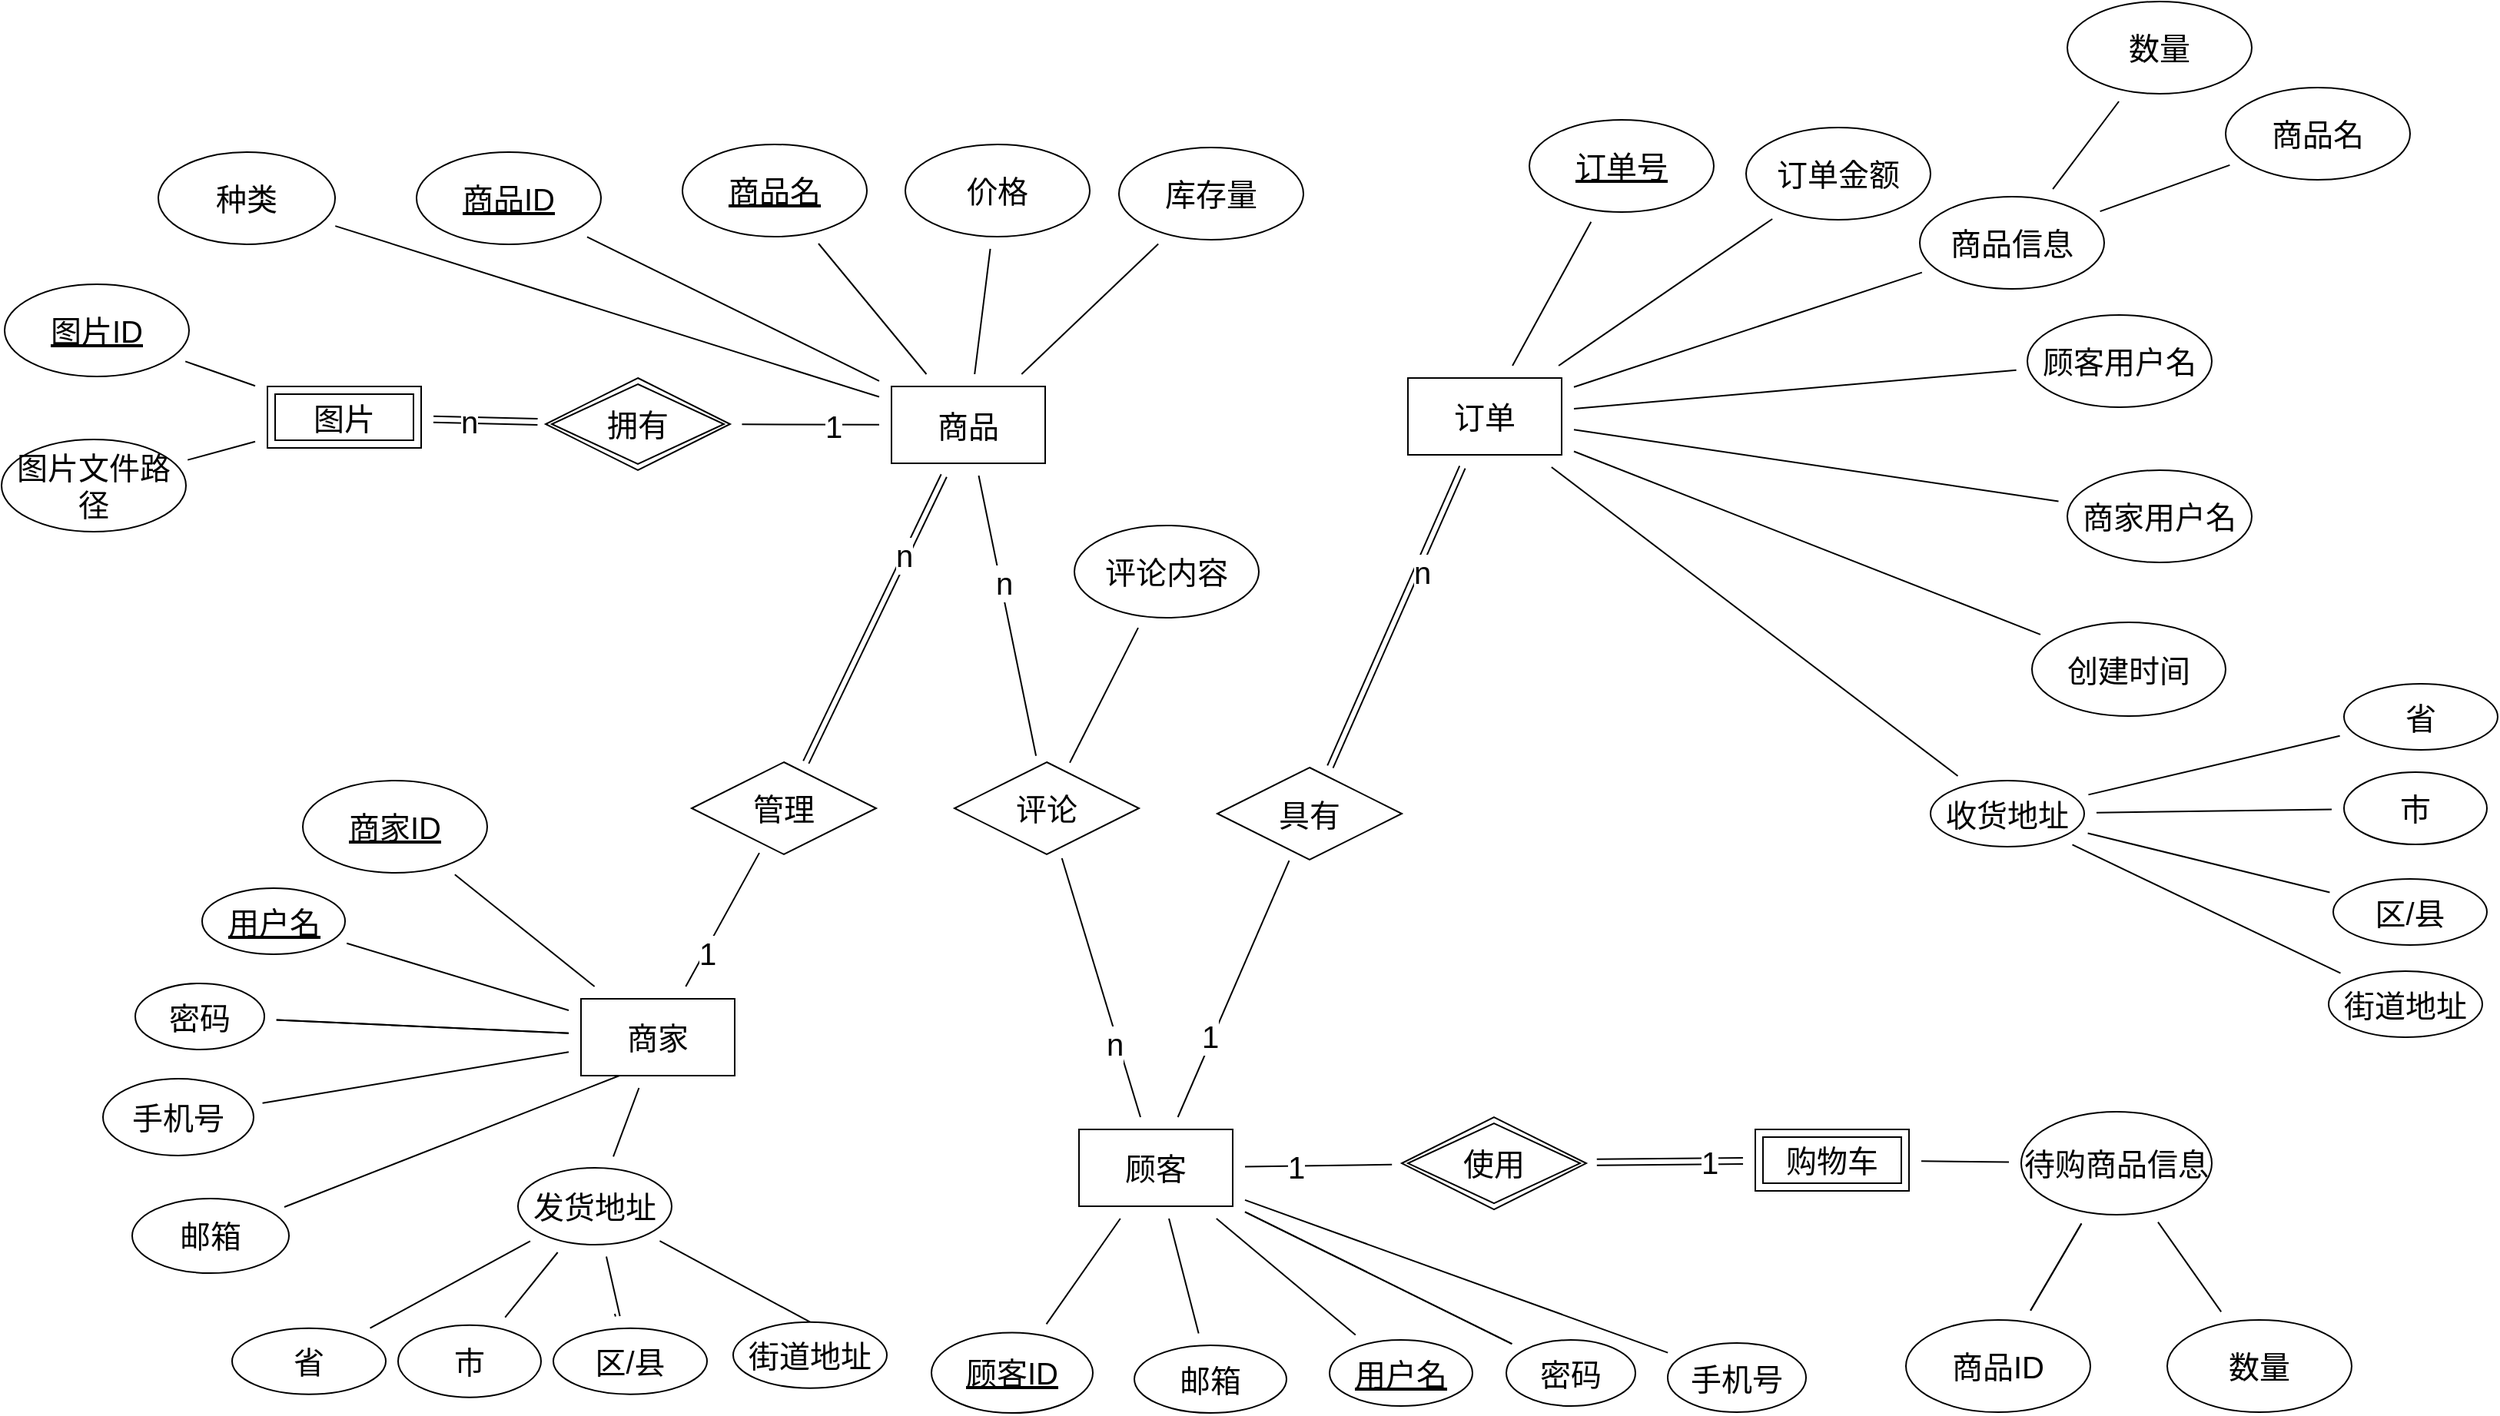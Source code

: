 <mxfile version="20.5.3" type="github">
  <diagram id="BOre7gkhwZPCpXYbug6-" name="第 1 页">
    <mxGraphModel dx="3569" dy="2564" grid="0" gridSize="10" guides="1" tooltips="1" connect="1" arrows="1" fold="1" page="0" pageScale="1" pageWidth="3300" pageHeight="4681" math="0" shadow="0">
      <root>
        <mxCell id="0" />
        <mxCell id="1" parent="0" />
        <mxCell id="WfKO5eO7l7fBKgTfZoRR-6" value="" style="edgeStyle=none;curved=1;rounded=0;orthogonalLoop=1;jettySize=auto;html=1;fontSize=20;endArrow=none;startSize=14;endSize=14;sourcePerimeterSpacing=8;targetPerimeterSpacing=8;endFill=0;" parent="1" source="ZdJB38YBU0CB17zyYlZN-1" target="WfKO5eO7l7fBKgTfZoRR-5" edge="1">
          <mxGeometry relative="1" as="geometry" />
        </mxCell>
        <mxCell id="WfKO5eO7l7fBKgTfZoRR-10" value="" style="edgeStyle=none;curved=1;rounded=0;orthogonalLoop=1;jettySize=auto;html=1;fontSize=20;endArrow=none;endFill=0;startSize=14;endSize=14;sourcePerimeterSpacing=8;targetPerimeterSpacing=8;" parent="1" source="ZdJB38YBU0CB17zyYlZN-1" target="WfKO5eO7l7fBKgTfZoRR-9" edge="1">
          <mxGeometry relative="1" as="geometry" />
        </mxCell>
        <mxCell id="WfKO5eO7l7fBKgTfZoRR-13" value="" style="edgeStyle=none;curved=1;rounded=0;orthogonalLoop=1;jettySize=auto;html=1;fontSize=20;endArrow=none;endFill=0;startSize=14;endSize=14;sourcePerimeterSpacing=8;targetPerimeterSpacing=8;" parent="1" source="ZdJB38YBU0CB17zyYlZN-1" target="WfKO5eO7l7fBKgTfZoRR-9" edge="1">
          <mxGeometry relative="1" as="geometry" />
        </mxCell>
        <mxCell id="WfKO5eO7l7fBKgTfZoRR-28" value="" style="edgeStyle=none;curved=1;rounded=0;orthogonalLoop=1;jettySize=auto;html=1;fontSize=20;endArrow=none;endFill=0;startSize=14;endSize=14;sourcePerimeterSpacing=8;targetPerimeterSpacing=8;" parent="1" source="ZdJB38YBU0CB17zyYlZN-1" target="WfKO5eO7l7fBKgTfZoRR-27" edge="1">
          <mxGeometry relative="1" as="geometry" />
        </mxCell>
        <mxCell id="WfKO5eO7l7fBKgTfZoRR-48" style="edgeStyle=none;curved=1;rounded=0;orthogonalLoop=1;jettySize=auto;html=1;fontSize=20;endArrow=none;endFill=0;startSize=14;endSize=14;sourcePerimeterSpacing=8;targetPerimeterSpacing=8;" parent="1" source="ZdJB38YBU0CB17zyYlZN-1" target="8uNDc5nU4BZM-pc_ALD8-1" edge="1">
          <mxGeometry relative="1" as="geometry">
            <mxPoint x="784.053" y="-324.391" as="targetPoint" />
          </mxGeometry>
        </mxCell>
        <mxCell id="WfKO5eO7l7fBKgTfZoRR-50" value="1" style="edgeLabel;html=1;align=center;verticalAlign=middle;resizable=0;points=[];fontSize=20;" parent="WfKO5eO7l7fBKgTfZoRR-48" vertex="1" connectable="0">
          <mxGeometry x="-0.306" relative="1" as="geometry">
            <mxPoint as="offset" />
          </mxGeometry>
        </mxCell>
        <mxCell id="WfKO5eO7l7fBKgTfZoRR-97" value="" style="edgeStyle=none;curved=1;rounded=0;orthogonalLoop=1;jettySize=auto;html=1;fontSize=20;endArrow=none;endFill=0;startSize=14;endSize=14;sourcePerimeterSpacing=8;targetPerimeterSpacing=8;" parent="1" source="ZdJB38YBU0CB17zyYlZN-1" target="WfKO5eO7l7fBKgTfZoRR-96" edge="1">
          <mxGeometry relative="1" as="geometry" />
        </mxCell>
        <mxCell id="8uNDc5nU4BZM-pc_ALD8-7" style="edgeStyle=none;curved=1;rounded=0;orthogonalLoop=1;jettySize=auto;html=1;endArrow=none;endFill=0;startSize=14;endSize=14;sourcePerimeterSpacing=8;targetPerimeterSpacing=8;fontSize=20;" parent="1" source="ZdJB38YBU0CB17zyYlZN-1" target="8uNDc5nU4BZM-pc_ALD8-6" edge="1">
          <mxGeometry relative="1" as="geometry" />
        </mxCell>
        <mxCell id="8uNDc5nU4BZM-pc_ALD8-9" value="1" style="edgeLabel;html=1;align=center;verticalAlign=middle;resizable=0;points=[];fontSize=20;" parent="8uNDc5nU4BZM-pc_ALD8-7" vertex="1" connectable="0">
          <mxGeometry x="-0.31" y="-4" relative="1" as="geometry">
            <mxPoint x="-8" y="3" as="offset" />
          </mxGeometry>
        </mxCell>
        <mxCell id="oHZFe3K5dgXdksXJxiwz-3" style="edgeStyle=none;curved=1;rounded=0;orthogonalLoop=1;jettySize=auto;html=1;endArrow=none;startSize=14;endSize=14;sourcePerimeterSpacing=8;targetPerimeterSpacing=8;endFill=0;fontSize=20;" edge="1" parent="1" source="ZdJB38YBU0CB17zyYlZN-1" target="oHZFe3K5dgXdksXJxiwz-1">
          <mxGeometry relative="1" as="geometry" />
        </mxCell>
        <mxCell id="oHZFe3K5dgXdksXJxiwz-15" value="n" style="edgeLabel;html=1;align=center;verticalAlign=middle;resizable=0;points=[];fontSize=20;" vertex="1" connectable="0" parent="oHZFe3K5dgXdksXJxiwz-3">
          <mxGeometry x="-0.423" y="3" relative="1" as="geometry">
            <mxPoint as="offset" />
          </mxGeometry>
        </mxCell>
        <mxCell id="oHZFe3K5dgXdksXJxiwz-6" style="edgeStyle=none;curved=1;rounded=0;orthogonalLoop=1;jettySize=auto;html=1;endArrow=none;endFill=0;startSize=14;endSize=14;sourcePerimeterSpacing=8;targetPerimeterSpacing=8;fontSize=20;" edge="1" parent="1" source="ZdJB38YBU0CB17zyYlZN-1" target="oHZFe3K5dgXdksXJxiwz-5">
          <mxGeometry relative="1" as="geometry" />
        </mxCell>
        <mxCell id="ZdJB38YBU0CB17zyYlZN-1" value="&lt;font style=&quot;font-size: 20px;&quot;&gt;顾客&lt;/font&gt;" style="rounded=0;whiteSpace=wrap;html=1;fontSize=20;" parent="1" vertex="1">
          <mxGeometry x="299" y="-343" width="100" height="50" as="geometry" />
        </mxCell>
        <mxCell id="WfKO5eO7l7fBKgTfZoRR-5" value="&lt;u style=&quot;font-size: 20px;&quot;&gt;用户名&lt;/u&gt;" style="ellipse;whiteSpace=wrap;html=1;fontSize=20;" parent="1" vertex="1">
          <mxGeometry x="462" y="-205.98" width="93" height="43" as="geometry" />
        </mxCell>
        <mxCell id="WfKO5eO7l7fBKgTfZoRR-9" value="密码" style="ellipse;whiteSpace=wrap;html=1;fontSize=20;" parent="1" vertex="1">
          <mxGeometry x="577" y="-205.98" width="84" height="43" as="geometry" />
        </mxCell>
        <mxCell id="WfKO5eO7l7fBKgTfZoRR-18" style="edgeStyle=none;curved=1;rounded=0;orthogonalLoop=1;jettySize=auto;html=1;fontSize=20;endArrow=none;endFill=0;startSize=14;endSize=14;sourcePerimeterSpacing=8;targetPerimeterSpacing=8;" parent="1" source="WfKO5eO7l7fBKgTfZoRR-14" target="WfKO5eO7l7fBKgTfZoRR-17" edge="1">
          <mxGeometry relative="1" as="geometry" />
        </mxCell>
        <mxCell id="WfKO5eO7l7fBKgTfZoRR-22" value="" style="edgeStyle=none;curved=1;rounded=0;orthogonalLoop=1;jettySize=auto;html=1;fontSize=20;endArrow=none;endFill=0;startSize=14;endSize=14;sourcePerimeterSpacing=8;targetPerimeterSpacing=8;" parent="1" source="WfKO5eO7l7fBKgTfZoRR-14" target="WfKO5eO7l7fBKgTfZoRR-21" edge="1">
          <mxGeometry relative="1" as="geometry" />
        </mxCell>
        <mxCell id="WfKO5eO7l7fBKgTfZoRR-24" style="edgeStyle=none;curved=1;rounded=0;orthogonalLoop=1;jettySize=auto;html=1;fontSize=20;endArrow=none;endFill=0;startSize=14;endSize=14;sourcePerimeterSpacing=8;targetPerimeterSpacing=8;" parent="1" source="WfKO5eO7l7fBKgTfZoRR-14" target="WfKO5eO7l7fBKgTfZoRR-23" edge="1">
          <mxGeometry relative="1" as="geometry" />
        </mxCell>
        <mxCell id="WfKO5eO7l7fBKgTfZoRR-26" style="edgeStyle=none;curved=1;rounded=0;orthogonalLoop=1;jettySize=auto;html=1;fontSize=20;endArrow=none;endFill=0;startSize=14;endSize=14;sourcePerimeterSpacing=8;targetPerimeterSpacing=8;" parent="1" source="WfKO5eO7l7fBKgTfZoRR-14" target="WfKO5eO7l7fBKgTfZoRR-25" edge="1">
          <mxGeometry relative="1" as="geometry" />
        </mxCell>
        <mxCell id="WfKO5eO7l7fBKgTfZoRR-14" value="收货地址" style="ellipse;whiteSpace=wrap;html=1;fontSize=20;" parent="1" vertex="1">
          <mxGeometry x="853" y="-570" width="100" height="43" as="geometry" />
        </mxCell>
        <mxCell id="WfKO5eO7l7fBKgTfZoRR-16" value="" style="edgeStyle=none;orthogonalLoop=1;jettySize=auto;html=1;rounded=0;fontSize=20;endArrow=none;endFill=0;startSize=14;endSize=14;sourcePerimeterSpacing=8;targetPerimeterSpacing=8;curved=1;" parent="1" source="WfKO5eO7l7fBKgTfZoRR-52" target="WfKO5eO7l7fBKgTfZoRR-14" edge="1">
          <mxGeometry width="140" relative="1" as="geometry">
            <mxPoint x="647" y="-185" as="sourcePoint" />
            <mxPoint x="787" y="-185" as="targetPoint" />
            <Array as="points" />
          </mxGeometry>
        </mxCell>
        <mxCell id="WfKO5eO7l7fBKgTfZoRR-17" value="省" style="ellipse;whiteSpace=wrap;html=1;fontSize=20;" parent="1" vertex="1">
          <mxGeometry x="1122" y="-633" width="100" height="43" as="geometry" />
        </mxCell>
        <mxCell id="WfKO5eO7l7fBKgTfZoRR-21" value="市" style="ellipse;whiteSpace=wrap;html=1;fontSize=20;" parent="1" vertex="1">
          <mxGeometry x="1122" y="-575.5" width="93" height="47" as="geometry" />
        </mxCell>
        <mxCell id="WfKO5eO7l7fBKgTfZoRR-23" value="区/县" style="ellipse;whiteSpace=wrap;html=1;fontSize=20;" parent="1" vertex="1">
          <mxGeometry x="1115" y="-506" width="100" height="43" as="geometry" />
        </mxCell>
        <mxCell id="WfKO5eO7l7fBKgTfZoRR-25" value="街道地址" style="ellipse;whiteSpace=wrap;html=1;fontSize=20;" parent="1" vertex="1">
          <mxGeometry x="1112" y="-446" width="100" height="43" as="geometry" />
        </mxCell>
        <mxCell id="WfKO5eO7l7fBKgTfZoRR-27" value="手机号" style="ellipse;whiteSpace=wrap;html=1;fontSize=20;" parent="1" vertex="1">
          <mxGeometry x="682" y="-203.98" width="90" height="45" as="geometry" />
        </mxCell>
        <mxCell id="WfKO5eO7l7fBKgTfZoRR-32" value="" style="edgeStyle=none;curved=1;rounded=0;orthogonalLoop=1;jettySize=auto;html=1;fontSize=20;endArrow=none;endFill=0;startSize=14;endSize=14;sourcePerimeterSpacing=8;targetPerimeterSpacing=8;" parent="1" source="WfKO5eO7l7fBKgTfZoRR-46" target="WfKO5eO7l7fBKgTfZoRR-31" edge="1">
          <mxGeometry relative="1" as="geometry">
            <mxPoint x="892.0" y="-280.0" as="sourcePoint" />
          </mxGeometry>
        </mxCell>
        <mxCell id="WfKO5eO7l7fBKgTfZoRR-37" value="" style="edgeStyle=none;curved=1;rounded=0;orthogonalLoop=1;jettySize=auto;html=1;fontSize=20;endArrow=none;endFill=0;startSize=14;endSize=14;sourcePerimeterSpacing=8;targetPerimeterSpacing=8;" parent="1" source="WfKO5eO7l7fBKgTfZoRR-31" target="WfKO5eO7l7fBKgTfZoRR-36" edge="1">
          <mxGeometry relative="1" as="geometry" />
        </mxCell>
        <mxCell id="WfKO5eO7l7fBKgTfZoRR-38" value="" style="edgeStyle=none;curved=1;rounded=0;orthogonalLoop=1;jettySize=auto;html=1;fontSize=20;endArrow=none;endFill=0;startSize=14;endSize=14;sourcePerimeterSpacing=8;targetPerimeterSpacing=8;" parent="1" source="WfKO5eO7l7fBKgTfZoRR-31" target="WfKO5eO7l7fBKgTfZoRR-36" edge="1">
          <mxGeometry relative="1" as="geometry" />
        </mxCell>
        <mxCell id="WfKO5eO7l7fBKgTfZoRR-40" value="" style="edgeStyle=none;curved=1;rounded=0;orthogonalLoop=1;jettySize=auto;html=1;fontSize=20;endArrow=none;endFill=0;startSize=14;endSize=14;sourcePerimeterSpacing=8;targetPerimeterSpacing=8;" parent="1" source="WfKO5eO7l7fBKgTfZoRR-31" target="WfKO5eO7l7fBKgTfZoRR-39" edge="1">
          <mxGeometry relative="1" as="geometry" />
        </mxCell>
        <mxCell id="WfKO5eO7l7fBKgTfZoRR-31" value="待购商品信息" style="ellipse;whiteSpace=wrap;html=1;fontSize=20;" parent="1" vertex="1">
          <mxGeometry x="912" y="-354.48" width="124" height="67" as="geometry" />
        </mxCell>
        <mxCell id="WfKO5eO7l7fBKgTfZoRR-35" value="" style="edgeStyle=none;curved=1;rounded=0;orthogonalLoop=1;jettySize=auto;html=1;fontSize=20;endArrow=none;endFill=0;startSize=14;endSize=14;sourcePerimeterSpacing=8;targetPerimeterSpacing=8;" parent="1" source="WfKO5eO7l7fBKgTfZoRR-33" target="WfKO5eO7l7fBKgTfZoRR-34" edge="1">
          <mxGeometry relative="1" as="geometry" />
        </mxCell>
        <mxCell id="WfKO5eO7l7fBKgTfZoRR-42" value="" style="edgeStyle=none;curved=1;rounded=0;orthogonalLoop=1;jettySize=auto;html=1;fontSize=20;endArrow=none;endFill=0;startSize=14;endSize=14;sourcePerimeterSpacing=8;targetPerimeterSpacing=8;" parent="1" source="WfKO5eO7l7fBKgTfZoRR-33" target="WfKO5eO7l7fBKgTfZoRR-41" edge="1">
          <mxGeometry relative="1" as="geometry" />
        </mxCell>
        <mxCell id="WfKO5eO7l7fBKgTfZoRR-44" value="" style="edgeStyle=none;curved=1;rounded=0;orthogonalLoop=1;jettySize=auto;html=1;fontSize=20;endArrow=none;endFill=0;startSize=14;endSize=14;sourcePerimeterSpacing=8;targetPerimeterSpacing=8;" parent="1" source="WfKO5eO7l7fBKgTfZoRR-33" target="WfKO5eO7l7fBKgTfZoRR-43" edge="1">
          <mxGeometry relative="1" as="geometry" />
        </mxCell>
        <mxCell id="WfKO5eO7l7fBKgTfZoRR-124" style="edgeStyle=none;curved=1;rounded=0;orthogonalLoop=1;jettySize=auto;html=1;fontSize=20;endArrow=none;endFill=0;startSize=14;endSize=14;sourcePerimeterSpacing=8;targetPerimeterSpacing=8;" parent="1" source="WfKO5eO7l7fBKgTfZoRR-33" target="8uNDc5nU4BZM-pc_ALD8-2" edge="1">
          <mxGeometry relative="1" as="geometry">
            <mxPoint x="61.728" y="-805.231" as="targetPoint" />
          </mxGeometry>
        </mxCell>
        <mxCell id="WfKO5eO7l7fBKgTfZoRR-131" value="1" style="edgeLabel;html=1;align=center;verticalAlign=middle;resizable=0;points=[];fontSize=20;" parent="WfKO5eO7l7fBKgTfZoRR-124" vertex="1" connectable="0">
          <mxGeometry x="-0.369" y="-9" relative="1" as="geometry">
            <mxPoint x="-2" y="9" as="offset" />
          </mxGeometry>
        </mxCell>
        <mxCell id="WfKO5eO7l7fBKgTfZoRR-151" style="edgeStyle=none;curved=1;rounded=0;orthogonalLoop=1;jettySize=auto;html=1;fontSize=20;endArrow=none;endFill=0;sourcePerimeterSpacing=8;targetPerimeterSpacing=8;shape=link;" parent="1" source="WfKO5eO7l7fBKgTfZoRR-33" target="WfKO5eO7l7fBKgTfZoRR-150" edge="1">
          <mxGeometry relative="1" as="geometry" />
        </mxCell>
        <mxCell id="oHZFe3K5dgXdksXJxiwz-12" value="n" style="edgeLabel;html=1;align=center;verticalAlign=middle;resizable=0;points=[];fontSize=20;" vertex="1" connectable="0" parent="WfKO5eO7l7fBKgTfZoRR-151">
          <mxGeometry x="-0.354" y="4" relative="1" as="geometry">
            <mxPoint x="-1" y="-11" as="offset" />
          </mxGeometry>
        </mxCell>
        <mxCell id="oHZFe3K5dgXdksXJxiwz-2" style="edgeStyle=none;curved=1;rounded=0;orthogonalLoop=1;jettySize=auto;html=1;endArrow=none;startSize=14;endSize=14;sourcePerimeterSpacing=8;targetPerimeterSpacing=8;endFill=0;fontSize=20;" edge="1" parent="1" source="WfKO5eO7l7fBKgTfZoRR-33" target="oHZFe3K5dgXdksXJxiwz-1">
          <mxGeometry relative="1" as="geometry" />
        </mxCell>
        <mxCell id="oHZFe3K5dgXdksXJxiwz-16" value="n" style="edgeLabel;html=1;align=center;verticalAlign=middle;resizable=0;points=[];fontSize=20;" vertex="1" connectable="0" parent="oHZFe3K5dgXdksXJxiwz-2">
          <mxGeometry x="-0.242" relative="1" as="geometry">
            <mxPoint x="2" as="offset" />
          </mxGeometry>
        </mxCell>
        <mxCell id="oHZFe3K5dgXdksXJxiwz-10" value="" style="edgeStyle=none;curved=1;rounded=0;orthogonalLoop=1;jettySize=auto;html=1;fontSize=20;endArrow=none;endFill=0;startSize=14;endSize=14;sourcePerimeterSpacing=8;targetPerimeterSpacing=8;" edge="1" parent="1" source="WfKO5eO7l7fBKgTfZoRR-33" target="oHZFe3K5dgXdksXJxiwz-9">
          <mxGeometry relative="1" as="geometry" />
        </mxCell>
        <mxCell id="WfKO5eO7l7fBKgTfZoRR-33" value="商品" style="rounded=0;whiteSpace=wrap;html=1;fontSize=20;" parent="1" vertex="1">
          <mxGeometry x="177" y="-826.5" width="100" height="50" as="geometry" />
        </mxCell>
        <mxCell id="WfKO5eO7l7fBKgTfZoRR-34" value="商品名" style="ellipse;whiteSpace=wrap;html=1;fontSize=20;fontStyle=4" parent="1" vertex="1">
          <mxGeometry x="41" y="-984" width="120" height="60" as="geometry" />
        </mxCell>
        <mxCell id="WfKO5eO7l7fBKgTfZoRR-36" value="商品ID" style="ellipse;whiteSpace=wrap;html=1;fontSize=20;" parent="1" vertex="1">
          <mxGeometry x="837" y="-218.98" width="120" height="60" as="geometry" />
        </mxCell>
        <mxCell id="WfKO5eO7l7fBKgTfZoRR-39" value="数量" style="ellipse;whiteSpace=wrap;html=1;fontSize=20;" parent="1" vertex="1">
          <mxGeometry x="1007" y="-218.98" width="120" height="60" as="geometry" />
        </mxCell>
        <mxCell id="WfKO5eO7l7fBKgTfZoRR-41" value="价格" style="ellipse;whiteSpace=wrap;html=1;fontSize=20;" parent="1" vertex="1">
          <mxGeometry x="186" y="-984" width="120" height="60" as="geometry" />
        </mxCell>
        <mxCell id="WfKO5eO7l7fBKgTfZoRR-43" value="库存量" style="ellipse;whiteSpace=wrap;html=1;fontSize=20;" parent="1" vertex="1">
          <mxGeometry x="325" y="-982" width="120" height="60" as="geometry" />
        </mxCell>
        <mxCell id="WfKO5eO7l7fBKgTfZoRR-46" value="购物车" style="shape=ext;margin=3;double=1;whiteSpace=wrap;html=1;align=center;fontSize=20;fillColor=#FFFFFF;" parent="1" vertex="1">
          <mxGeometry x="739" y="-343" width="100" height="40" as="geometry" />
        </mxCell>
        <mxCell id="WfKO5eO7l7fBKgTfZoRR-49" style="edgeStyle=none;curved=1;rounded=0;orthogonalLoop=1;jettySize=auto;html=1;fontSize=20;endArrow=none;endFill=0;sourcePerimeterSpacing=8;targetPerimeterSpacing=8;shape=link;" parent="1" source="8uNDc5nU4BZM-pc_ALD8-1" target="WfKO5eO7l7fBKgTfZoRR-46" edge="1">
          <mxGeometry relative="1" as="geometry">
            <mxPoint x="918.403" y="-325.314" as="sourcePoint" />
          </mxGeometry>
        </mxCell>
        <mxCell id="WfKO5eO7l7fBKgTfZoRR-51" value="1" style="edgeLabel;html=1;align=center;verticalAlign=middle;resizable=0;points=[];fontSize=20;" parent="WfKO5eO7l7fBKgTfZoRR-49" vertex="1" connectable="0">
          <mxGeometry x="0.532" relative="1" as="geometry">
            <mxPoint as="offset" />
          </mxGeometry>
        </mxCell>
        <mxCell id="WfKO5eO7l7fBKgTfZoRR-56" value="" style="edgeStyle=none;curved=1;rounded=0;orthogonalLoop=1;jettySize=auto;html=1;fontSize=20;endArrow=none;endFill=0;startSize=14;endSize=14;sourcePerimeterSpacing=8;targetPerimeterSpacing=8;" parent="1" source="WfKO5eO7l7fBKgTfZoRR-52" target="WfKO5eO7l7fBKgTfZoRR-55" edge="1">
          <mxGeometry relative="1" as="geometry" />
        </mxCell>
        <mxCell id="WfKO5eO7l7fBKgTfZoRR-81" value="" style="edgeStyle=none;curved=1;rounded=0;orthogonalLoop=1;jettySize=auto;html=1;fontSize=20;endArrow=none;endFill=0;startSize=14;endSize=14;sourcePerimeterSpacing=8;targetPerimeterSpacing=8;" parent="1" source="WfKO5eO7l7fBKgTfZoRR-52" target="WfKO5eO7l7fBKgTfZoRR-80" edge="1">
          <mxGeometry relative="1" as="geometry" />
        </mxCell>
        <mxCell id="WfKO5eO7l7fBKgTfZoRR-85" value="" style="edgeStyle=none;curved=1;rounded=0;orthogonalLoop=1;jettySize=auto;html=1;fontSize=20;endArrow=none;endFill=0;startSize=14;endSize=14;sourcePerimeterSpacing=8;targetPerimeterSpacing=8;" parent="1" source="WfKO5eO7l7fBKgTfZoRR-52" target="WfKO5eO7l7fBKgTfZoRR-84" edge="1">
          <mxGeometry relative="1" as="geometry" />
        </mxCell>
        <mxCell id="WfKO5eO7l7fBKgTfZoRR-88" style="edgeStyle=none;curved=1;rounded=0;orthogonalLoop=1;jettySize=auto;html=1;fontSize=20;endArrow=none;endFill=0;startSize=14;endSize=14;sourcePerimeterSpacing=8;targetPerimeterSpacing=8;" parent="1" source="WfKO5eO7l7fBKgTfZoRR-52" target="WfKO5eO7l7fBKgTfZoRR-87" edge="1">
          <mxGeometry relative="1" as="geometry" />
        </mxCell>
        <mxCell id="WfKO5eO7l7fBKgTfZoRR-99" style="edgeStyle=none;curved=1;rounded=0;orthogonalLoop=1;jettySize=auto;html=1;fontSize=20;endArrow=none;endFill=0;startSize=14;endSize=14;sourcePerimeterSpacing=8;targetPerimeterSpacing=8;" parent="1" source="WfKO5eO7l7fBKgTfZoRR-52" target="WfKO5eO7l7fBKgTfZoRR-98" edge="1">
          <mxGeometry relative="1" as="geometry" />
        </mxCell>
        <mxCell id="WfKO5eO7l7fBKgTfZoRR-116" style="edgeStyle=none;curved=1;rounded=0;orthogonalLoop=1;jettySize=auto;html=1;fontSize=20;endArrow=none;endFill=0;startSize=14;endSize=14;sourcePerimeterSpacing=8;targetPerimeterSpacing=8;" parent="1" source="WfKO5eO7l7fBKgTfZoRR-52" target="WfKO5eO7l7fBKgTfZoRR-106" edge="1">
          <mxGeometry relative="1" as="geometry" />
        </mxCell>
        <mxCell id="8uNDc5nU4BZM-pc_ALD8-8" style="edgeStyle=none;curved=1;rounded=0;orthogonalLoop=1;jettySize=auto;html=1;endArrow=none;endFill=0;sourcePerimeterSpacing=8;targetPerimeterSpacing=8;shape=link;fontSize=20;" parent="1" source="WfKO5eO7l7fBKgTfZoRR-52" target="8uNDc5nU4BZM-pc_ALD8-6" edge="1">
          <mxGeometry relative="1" as="geometry" />
        </mxCell>
        <mxCell id="8uNDc5nU4BZM-pc_ALD8-10" value="n" style="edgeLabel;html=1;align=center;verticalAlign=middle;resizable=0;points=[];fontSize=20;" parent="8uNDc5nU4BZM-pc_ALD8-8" vertex="1" connectable="0">
          <mxGeometry x="-0.32" y="3" relative="1" as="geometry">
            <mxPoint as="offset" />
          </mxGeometry>
        </mxCell>
        <mxCell id="WfKO5eO7l7fBKgTfZoRR-52" value="订单" style="rounded=0;whiteSpace=wrap;html=1;fontSize=20;fillColor=#FFFFFF;" parent="1" vertex="1">
          <mxGeometry x="513" y="-832" width="100" height="50" as="geometry" />
        </mxCell>
        <mxCell id="WfKO5eO7l7fBKgTfZoRR-55" value="&lt;u style=&quot;font-size: 20px;&quot;&gt;订单号&lt;/u&gt;" style="ellipse;whiteSpace=wrap;html=1;fontSize=20;fillColor=#FFFFFF;" parent="1" vertex="1">
          <mxGeometry x="592.0" y="-1000" width="120" height="60" as="geometry" />
        </mxCell>
        <mxCell id="WfKO5eO7l7fBKgTfZoRR-95" style="edgeStyle=none;curved=1;rounded=0;orthogonalLoop=1;jettySize=auto;html=1;exitX=0.25;exitY=1;exitDx=0;exitDy=0;fontSize=20;endArrow=none;endFill=0;startSize=14;endSize=14;sourcePerimeterSpacing=8;targetPerimeterSpacing=8;" parent="1" source="WfKO5eO7l7fBKgTfZoRR-57" target="WfKO5eO7l7fBKgTfZoRR-94" edge="1">
          <mxGeometry relative="1" as="geometry" />
        </mxCell>
        <mxCell id="oHZFe3K5dgXdksXJxiwz-8" value="" style="edgeStyle=none;curved=1;rounded=0;orthogonalLoop=1;jettySize=auto;html=1;endArrow=none;endFill=0;startSize=14;endSize=14;sourcePerimeterSpacing=8;targetPerimeterSpacing=8;fontSize=20;" edge="1" parent="1" source="WfKO5eO7l7fBKgTfZoRR-57" target="oHZFe3K5dgXdksXJxiwz-7">
          <mxGeometry relative="1" as="geometry" />
        </mxCell>
        <mxCell id="WfKO5eO7l7fBKgTfZoRR-57" value="商家" style="rounded=0;whiteSpace=wrap;html=1;fontSize=20;fillColor=#FFFFFF;" parent="1" vertex="1">
          <mxGeometry x="-25" y="-428" width="100" height="50" as="geometry" />
        </mxCell>
        <mxCell id="WfKO5eO7l7fBKgTfZoRR-58" value="" style="edgeStyle=none;curved=1;rounded=0;orthogonalLoop=1;jettySize=auto;html=1;fontSize=20;endArrow=none;startSize=14;endSize=14;sourcePerimeterSpacing=8;targetPerimeterSpacing=8;endFill=0;" parent="1" source="WfKO5eO7l7fBKgTfZoRR-57" target="WfKO5eO7l7fBKgTfZoRR-62" edge="1">
          <mxGeometry relative="1" as="geometry">
            <mxPoint x="-331.342" y="-429" as="sourcePoint" />
          </mxGeometry>
        </mxCell>
        <mxCell id="WfKO5eO7l7fBKgTfZoRR-59" value="" style="edgeStyle=none;curved=1;rounded=0;orthogonalLoop=1;jettySize=auto;html=1;fontSize=20;endArrow=none;endFill=0;startSize=14;endSize=14;sourcePerimeterSpacing=8;targetPerimeterSpacing=8;" parent="1" source="WfKO5eO7l7fBKgTfZoRR-57" target="WfKO5eO7l7fBKgTfZoRR-63" edge="1">
          <mxGeometry relative="1" as="geometry">
            <mxPoint x="-310.072" y="-429" as="sourcePoint" />
          </mxGeometry>
        </mxCell>
        <mxCell id="WfKO5eO7l7fBKgTfZoRR-60" value="" style="edgeStyle=none;curved=1;rounded=0;orthogonalLoop=1;jettySize=auto;html=1;fontSize=20;endArrow=none;endFill=0;startSize=14;endSize=14;sourcePerimeterSpacing=8;targetPerimeterSpacing=8;" parent="1" source="WfKO5eO7l7fBKgTfZoRR-57" target="WfKO5eO7l7fBKgTfZoRR-63" edge="1">
          <mxGeometry relative="1" as="geometry">
            <mxPoint x="-310.072" y="-429" as="sourcePoint" />
          </mxGeometry>
        </mxCell>
        <mxCell id="WfKO5eO7l7fBKgTfZoRR-61" value="" style="edgeStyle=none;curved=1;rounded=0;orthogonalLoop=1;jettySize=auto;html=1;fontSize=20;endArrow=none;endFill=0;startSize=14;endSize=14;sourcePerimeterSpacing=8;targetPerimeterSpacing=8;" parent="1" source="WfKO5eO7l7fBKgTfZoRR-57" target="WfKO5eO7l7fBKgTfZoRR-74" edge="1">
          <mxGeometry relative="1" as="geometry">
            <mxPoint x="-289.715" y="-429" as="sourcePoint" />
          </mxGeometry>
        </mxCell>
        <mxCell id="WfKO5eO7l7fBKgTfZoRR-62" value="&lt;u style=&quot;font-size: 20px;&quot;&gt;用户名&lt;/u&gt;" style="ellipse;whiteSpace=wrap;html=1;fontSize=20;" parent="1" vertex="1">
          <mxGeometry x="-271.5" y="-500" width="93" height="43" as="geometry" />
        </mxCell>
        <mxCell id="WfKO5eO7l7fBKgTfZoRR-63" value="密码" style="ellipse;whiteSpace=wrap;html=1;fontSize=20;" parent="1" vertex="1">
          <mxGeometry x="-315" y="-438" width="84" height="43" as="geometry" />
        </mxCell>
        <mxCell id="WfKO5eO7l7fBKgTfZoRR-64" style="edgeStyle=none;curved=1;rounded=0;orthogonalLoop=1;jettySize=auto;html=1;fontSize=20;endArrow=none;endFill=0;startSize=14;endSize=14;sourcePerimeterSpacing=8;targetPerimeterSpacing=8;" parent="1" source="WfKO5eO7l7fBKgTfZoRR-68" target="WfKO5eO7l7fBKgTfZoRR-70" edge="1">
          <mxGeometry relative="1" as="geometry" />
        </mxCell>
        <mxCell id="WfKO5eO7l7fBKgTfZoRR-65" value="" style="edgeStyle=none;curved=1;rounded=0;orthogonalLoop=1;jettySize=auto;html=1;fontSize=20;endArrow=none;endFill=0;startSize=14;endSize=14;sourcePerimeterSpacing=8;targetPerimeterSpacing=8;" parent="1" source="WfKO5eO7l7fBKgTfZoRR-68" target="WfKO5eO7l7fBKgTfZoRR-71" edge="1">
          <mxGeometry relative="1" as="geometry">
            <mxPoint x="-15.24" y="-215.015" as="sourcePoint" />
          </mxGeometry>
        </mxCell>
        <mxCell id="WfKO5eO7l7fBKgTfZoRR-66" style="edgeStyle=none;curved=1;rounded=0;orthogonalLoop=1;jettySize=auto;html=1;fontSize=20;endArrow=none;endFill=0;startSize=14;endSize=14;sourcePerimeterSpacing=8;targetPerimeterSpacing=8;" parent="1" target="WfKO5eO7l7fBKgTfZoRR-72" edge="1">
          <mxGeometry relative="1" as="geometry">
            <mxPoint x="-3.032" y="-223.005" as="sourcePoint" />
          </mxGeometry>
        </mxCell>
        <mxCell id="WfKO5eO7l7fBKgTfZoRR-67" style="edgeStyle=none;curved=1;rounded=0;orthogonalLoop=1;jettySize=auto;html=1;fontSize=20;endArrow=none;endFill=0;startSize=14;endSize=14;sourcePerimeterSpacing=8;targetPerimeterSpacing=8;entryX=0.5;entryY=0;entryDx=0;entryDy=0;" parent="1" source="WfKO5eO7l7fBKgTfZoRR-68" target="WfKO5eO7l7fBKgTfZoRR-73" edge="1">
          <mxGeometry relative="1" as="geometry">
            <mxPoint x="124.462" y="-262.588" as="targetPoint" />
          </mxGeometry>
        </mxCell>
        <mxCell id="WfKO5eO7l7fBKgTfZoRR-68" value="发货地址" style="ellipse;whiteSpace=wrap;html=1;fontSize=20;" parent="1" vertex="1">
          <mxGeometry x="-66" y="-318" width="100" height="50" as="geometry" />
        </mxCell>
        <mxCell id="WfKO5eO7l7fBKgTfZoRR-69" value="" style="edgeStyle=none;orthogonalLoop=1;jettySize=auto;html=1;rounded=0;fontSize=20;endArrow=none;endFill=0;startSize=14;endSize=14;sourcePerimeterSpacing=8;targetPerimeterSpacing=8;curved=1;" parent="1" source="WfKO5eO7l7fBKgTfZoRR-57" target="WfKO5eO7l7fBKgTfZoRR-68" edge="1">
          <mxGeometry width="140" relative="1" as="geometry">
            <mxPoint x="-265.523" y="-429" as="sourcePoint" />
            <mxPoint x="-262" y="-360" as="targetPoint" />
            <Array as="points" />
          </mxGeometry>
        </mxCell>
        <mxCell id="WfKO5eO7l7fBKgTfZoRR-70" value="省" style="ellipse;whiteSpace=wrap;html=1;fontSize=20;" parent="1" vertex="1">
          <mxGeometry x="-252" y="-213.65" width="100" height="43" as="geometry" />
        </mxCell>
        <mxCell id="WfKO5eO7l7fBKgTfZoRR-71" value="市" style="ellipse;whiteSpace=wrap;html=1;fontSize=20;" parent="1" vertex="1">
          <mxGeometry x="-144" y="-215.65" width="93" height="47" as="geometry" />
        </mxCell>
        <mxCell id="oHZFe3K5dgXdksXJxiwz-26" style="edgeStyle=none;curved=1;rounded=0;orthogonalLoop=1;jettySize=auto;html=1;fontSize=20;endArrow=none;endFill=0;sourcePerimeterSpacing=8;targetPerimeterSpacing=8;" edge="1" parent="1" source="WfKO5eO7l7fBKgTfZoRR-72" target="WfKO5eO7l7fBKgTfZoRR-68">
          <mxGeometry relative="1" as="geometry" />
        </mxCell>
        <mxCell id="WfKO5eO7l7fBKgTfZoRR-72" value="区/县" style="ellipse;whiteSpace=wrap;html=1;fontSize=20;" parent="1" vertex="1">
          <mxGeometry x="-43" y="-213.65" width="100" height="43" as="geometry" />
        </mxCell>
        <mxCell id="WfKO5eO7l7fBKgTfZoRR-73" value="街道地址" style="ellipse;whiteSpace=wrap;html=1;fontSize=20;" parent="1" vertex="1">
          <mxGeometry x="74" y="-217.65" width="100" height="43" as="geometry" />
        </mxCell>
        <mxCell id="WfKO5eO7l7fBKgTfZoRR-74" value="手机号" style="ellipse;whiteSpace=wrap;html=1;fontSize=20;" parent="1" vertex="1">
          <mxGeometry x="-336" y="-376" width="98" height="50" as="geometry" />
        </mxCell>
        <mxCell id="WfKO5eO7l7fBKgTfZoRR-80" value="顾客用户名" style="ellipse;whiteSpace=wrap;html=1;fontSize=20;fillColor=#FFFFFF;" parent="1" vertex="1">
          <mxGeometry x="916.0" y="-873" width="120" height="60" as="geometry" />
        </mxCell>
        <mxCell id="WfKO5eO7l7fBKgTfZoRR-84" value="商家用户名" style="ellipse;whiteSpace=wrap;html=1;fontSize=20;fillColor=#FFFFFF;" parent="1" vertex="1">
          <mxGeometry x="942.0" y="-772" width="120" height="60" as="geometry" />
        </mxCell>
        <mxCell id="WfKO5eO7l7fBKgTfZoRR-87" value="商品信息" style="ellipse;whiteSpace=wrap;html=1;fontSize=20;fillColor=#FFFFFF;" parent="1" vertex="1">
          <mxGeometry x="846.0" y="-950" width="120" height="60" as="geometry" />
        </mxCell>
        <mxCell id="WfKO5eO7l7fBKgTfZoRR-90" value="" style="edgeStyle=none;curved=1;rounded=0;orthogonalLoop=1;jettySize=auto;html=1;fontSize=20;endArrow=none;endFill=0;startSize=14;endSize=14;sourcePerimeterSpacing=8;targetPerimeterSpacing=8;" parent="1" source="WfKO5eO7l7fBKgTfZoRR-87" target="WfKO5eO7l7fBKgTfZoRR-92" edge="1">
          <mxGeometry relative="1" as="geometry">
            <mxPoint x="1265.767" y="-656.535" as="sourcePoint" />
          </mxGeometry>
        </mxCell>
        <mxCell id="WfKO5eO7l7fBKgTfZoRR-91" value="" style="edgeStyle=none;curved=1;rounded=0;orthogonalLoop=1;jettySize=auto;html=1;fontSize=20;endArrow=none;endFill=0;startSize=14;endSize=14;sourcePerimeterSpacing=8;targetPerimeterSpacing=8;" parent="1" source="WfKO5eO7l7fBKgTfZoRR-87" target="WfKO5eO7l7fBKgTfZoRR-93" edge="1">
          <mxGeometry relative="1" as="geometry">
            <mxPoint x="1318.095" y="-658.0" as="sourcePoint" />
          </mxGeometry>
        </mxCell>
        <mxCell id="WfKO5eO7l7fBKgTfZoRR-92" value="商品名" style="ellipse;whiteSpace=wrap;html=1;fontSize=20;" parent="1" vertex="1">
          <mxGeometry x="1045" y="-1021" width="120" height="60" as="geometry" />
        </mxCell>
        <mxCell id="WfKO5eO7l7fBKgTfZoRR-93" value="数量" style="ellipse;whiteSpace=wrap;html=1;fontSize=20;" parent="1" vertex="1">
          <mxGeometry x="942" y="-1077" width="120" height="60" as="geometry" />
        </mxCell>
        <mxCell id="WfKO5eO7l7fBKgTfZoRR-94" value="邮箱" style="ellipse;whiteSpace=wrap;html=1;fontSize=20;fillColor=#FFFFFF;" parent="1" vertex="1">
          <mxGeometry x="-317" y="-298" width="102" height="48.5" as="geometry" />
        </mxCell>
        <mxCell id="WfKO5eO7l7fBKgTfZoRR-96" value="邮箱" style="ellipse;whiteSpace=wrap;html=1;fontSize=20;fillColor=#FFFFFF;" parent="1" vertex="1">
          <mxGeometry x="335" y="-202.48" width="99" height="44" as="geometry" />
        </mxCell>
        <mxCell id="WfKO5eO7l7fBKgTfZoRR-98" value="订单金额" style="ellipse;whiteSpace=wrap;html=1;fontSize=20;fillColor=#FFFFFF;" parent="1" vertex="1">
          <mxGeometry x="733" y="-995" width="120" height="60" as="geometry" />
        </mxCell>
        <mxCell id="WfKO5eO7l7fBKgTfZoRR-106" value="创建时间" style="ellipse;whiteSpace=wrap;html=1;fontSize=20;fillColor=#FFFFFF;" parent="1" vertex="1">
          <mxGeometry x="919.0" y="-673" width="126" height="61" as="geometry" />
        </mxCell>
        <mxCell id="WfKO5eO7l7fBKgTfZoRR-127" style="edgeStyle=none;curved=1;rounded=0;orthogonalLoop=1;jettySize=auto;html=1;fontSize=20;endArrow=none;endFill=0;startSize=14;endSize=14;sourcePerimeterSpacing=8;targetPerimeterSpacing=8;" parent="1" source="WfKO5eO7l7fBKgTfZoRR-120" target="WfKO5eO7l7fBKgTfZoRR-126" edge="1">
          <mxGeometry relative="1" as="geometry" />
        </mxCell>
        <mxCell id="WfKO5eO7l7fBKgTfZoRR-129" value="" style="edgeStyle=none;curved=1;rounded=0;orthogonalLoop=1;jettySize=auto;html=1;fontSize=20;endArrow=none;endFill=0;startSize=14;endSize=14;sourcePerimeterSpacing=8;targetPerimeterSpacing=8;" parent="1" source="WfKO5eO7l7fBKgTfZoRR-120" target="WfKO5eO7l7fBKgTfZoRR-128" edge="1">
          <mxGeometry relative="1" as="geometry" />
        </mxCell>
        <mxCell id="WfKO5eO7l7fBKgTfZoRR-120" value="图片" style="shape=ext;margin=3;double=1;whiteSpace=wrap;html=1;align=center;fontSize=20;fillColor=#FFFFFF;" parent="1" vertex="1">
          <mxGeometry x="-229" y="-826.5" width="100" height="40" as="geometry" />
        </mxCell>
        <mxCell id="WfKO5eO7l7fBKgTfZoRR-146" style="edgeStyle=none;shape=link;curved=1;rounded=0;orthogonalLoop=1;jettySize=auto;html=1;fontSize=20;endArrow=none;endFill=0;sourcePerimeterSpacing=8;targetPerimeterSpacing=8;" parent="1" source="8uNDc5nU4BZM-pc_ALD8-2" target="WfKO5eO7l7fBKgTfZoRR-120" edge="1">
          <mxGeometry relative="1" as="geometry">
            <mxPoint x="-72" y="-806.5" as="sourcePoint" />
          </mxGeometry>
        </mxCell>
        <mxCell id="WfKO5eO7l7fBKgTfZoRR-147" value="n" style="edgeLabel;html=1;align=center;verticalAlign=middle;resizable=0;points=[];fontSize=20;" parent="WfKO5eO7l7fBKgTfZoRR-146" vertex="1" connectable="0">
          <mxGeometry x="0.343" relative="1" as="geometry">
            <mxPoint as="offset" />
          </mxGeometry>
        </mxCell>
        <mxCell id="WfKO5eO7l7fBKgTfZoRR-126" value="图片文件路径" style="ellipse;whiteSpace=wrap;html=1;fontSize=20;fillColor=#FFFFFF;" parent="1" vertex="1">
          <mxGeometry x="-402" y="-792" width="120" height="60" as="geometry" />
        </mxCell>
        <mxCell id="WfKO5eO7l7fBKgTfZoRR-128" value="&lt;u style=&quot;font-size: 20px;&quot;&gt;图片ID&lt;/u&gt;" style="ellipse;whiteSpace=wrap;html=1;fontSize=20;fillColor=#FFFFFF;" parent="1" vertex="1">
          <mxGeometry x="-400" y="-893" width="120" height="60" as="geometry" />
        </mxCell>
        <mxCell id="WfKO5eO7l7fBKgTfZoRR-152" style="edgeStyle=none;curved=1;rounded=0;orthogonalLoop=1;jettySize=auto;html=1;fontSize=20;endArrow=none;endFill=0;sourcePerimeterSpacing=8;targetPerimeterSpacing=8;" parent="1" source="WfKO5eO7l7fBKgTfZoRR-150" target="WfKO5eO7l7fBKgTfZoRR-57" edge="1">
          <mxGeometry relative="1" as="geometry" />
        </mxCell>
        <mxCell id="oHZFe3K5dgXdksXJxiwz-11" value="1" style="edgeLabel;html=1;align=center;verticalAlign=middle;resizable=0;points=[];fontSize=20;" vertex="1" connectable="0" parent="WfKO5eO7l7fBKgTfZoRR-152">
          <mxGeometry x="0.467" y="1" relative="1" as="geometry">
            <mxPoint as="offset" />
          </mxGeometry>
        </mxCell>
        <mxCell id="WfKO5eO7l7fBKgTfZoRR-150" value="管理" style="shape=rhombus;perimeter=rhombusPerimeter;whiteSpace=wrap;html=1;align=center;fontSize=20;fillColor=#FFFFFF;" parent="1" vertex="1">
          <mxGeometry x="47" y="-582" width="120" height="60" as="geometry" />
        </mxCell>
        <mxCell id="8uNDc5nU4BZM-pc_ALD8-1" value="使用" style="shape=rhombus;double=1;perimeter=rhombusPerimeter;whiteSpace=wrap;html=1;align=center;fontSize=20;" parent="1" vertex="1">
          <mxGeometry x="509" y="-350.98" width="120" height="60" as="geometry" />
        </mxCell>
        <mxCell id="8uNDc5nU4BZM-pc_ALD8-2" value="拥有" style="shape=rhombus;double=1;perimeter=rhombusPerimeter;whiteSpace=wrap;html=1;align=center;fontSize=20;" parent="1" vertex="1">
          <mxGeometry x="-48" y="-832" width="120" height="60" as="geometry" />
        </mxCell>
        <mxCell id="8uNDc5nU4BZM-pc_ALD8-5" style="edgeStyle=none;curved=1;rounded=0;orthogonalLoop=1;jettySize=auto;html=1;endArrow=none;startSize=14;endSize=14;sourcePerimeterSpacing=8;targetPerimeterSpacing=8;endFill=0;fontSize=20;" parent="1" source="8uNDc5nU4BZM-pc_ALD8-11" target="WfKO5eO7l7fBKgTfZoRR-33" edge="1">
          <mxGeometry relative="1" as="geometry" />
        </mxCell>
        <mxCell id="8uNDc5nU4BZM-pc_ALD8-6" value="具有" style="shape=rhombus;perimeter=rhombusPerimeter;whiteSpace=wrap;html=1;align=center;fontSize=20;" parent="1" vertex="1">
          <mxGeometry x="389" y="-578.5" width="120" height="60" as="geometry" />
        </mxCell>
        <mxCell id="8uNDc5nU4BZM-pc_ALD8-11" value="种类" style="ellipse;whiteSpace=wrap;html=1;fontSize=20;" parent="1" vertex="1">
          <mxGeometry x="-300" y="-979" width="115" height="60" as="geometry" />
        </mxCell>
        <mxCell id="oHZFe3K5dgXdksXJxiwz-14" value="" style="edgeStyle=none;curved=1;rounded=0;orthogonalLoop=1;jettySize=auto;html=1;fontSize=20;endArrow=none;endFill=0;startSize=14;endSize=14;sourcePerimeterSpacing=8;targetPerimeterSpacing=8;" edge="1" parent="1" source="oHZFe3K5dgXdksXJxiwz-1" target="oHZFe3K5dgXdksXJxiwz-13">
          <mxGeometry relative="1" as="geometry" />
        </mxCell>
        <mxCell id="oHZFe3K5dgXdksXJxiwz-1" value="评论" style="shape=rhombus;perimeter=rhombusPerimeter;whiteSpace=wrap;html=1;align=center;fontSize=20;fillColor=#FFFFFF;" vertex="1" parent="1">
          <mxGeometry x="218" y="-582" width="120" height="60" as="geometry" />
        </mxCell>
        <mxCell id="oHZFe3K5dgXdksXJxiwz-5" value="&lt;u style=&quot;font-size: 20px;&quot;&gt;&lt;font style=&quot;font-size: 20px;&quot;&gt;顾客ID&lt;/font&gt;&lt;/u&gt;" style="ellipse;whiteSpace=wrap;html=1;fontSize=20;" vertex="1" parent="1">
          <mxGeometry x="203" y="-210.73" width="105" height="52.25" as="geometry" />
        </mxCell>
        <mxCell id="oHZFe3K5dgXdksXJxiwz-7" value="&lt;u style=&quot;font-size: 20px;&quot;&gt;商家ID&lt;/u&gt;" style="ellipse;whiteSpace=wrap;html=1;fontSize=20;" vertex="1" parent="1">
          <mxGeometry x="-206" y="-570" width="120" height="60" as="geometry" />
        </mxCell>
        <mxCell id="oHZFe3K5dgXdksXJxiwz-9" value="&lt;u style=&quot;font-size: 20px;&quot;&gt;商品ID&lt;/u&gt;" style="ellipse;whiteSpace=wrap;html=1;fontSize=20;" vertex="1" parent="1">
          <mxGeometry x="-132" y="-979" width="120" height="60" as="geometry" />
        </mxCell>
        <mxCell id="oHZFe3K5dgXdksXJxiwz-13" value="评论内容" style="ellipse;whiteSpace=wrap;html=1;fontSize=20;" vertex="1" parent="1">
          <mxGeometry x="296" y="-736" width="120" height="60" as="geometry" />
        </mxCell>
      </root>
    </mxGraphModel>
  </diagram>
</mxfile>
